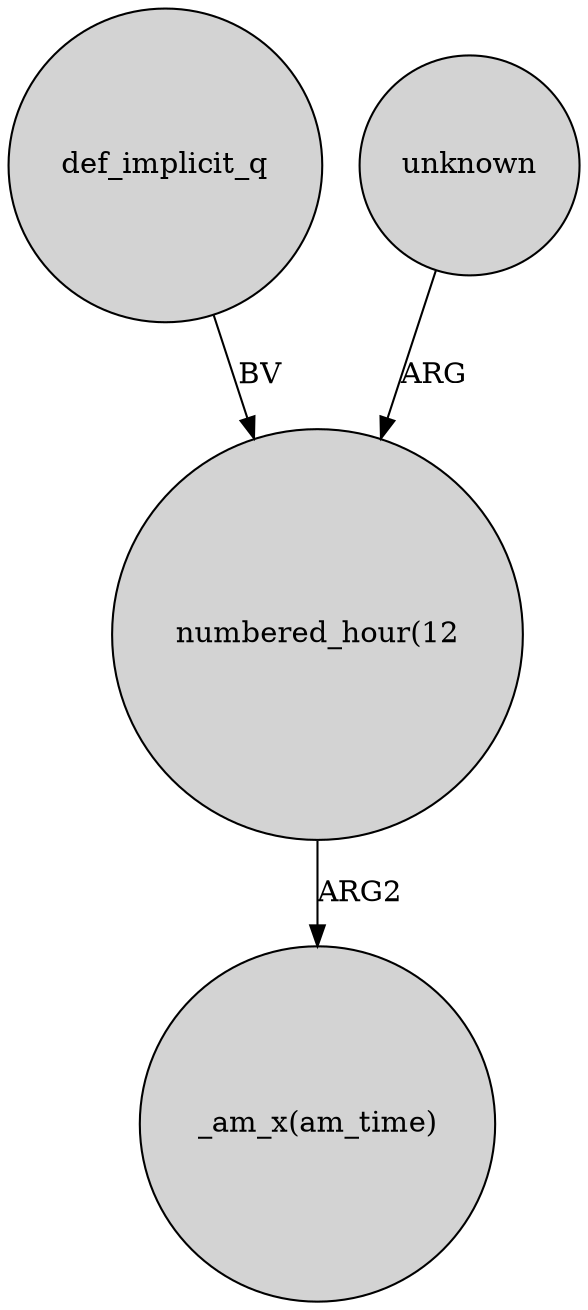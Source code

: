digraph {
	node [shape=circle style=filled]
	def_implicit_q -> "numbered_hour(12":"07)" [label=BV]
	unknown -> "numbered_hour(12":"07)" [label=ARG]
	"numbered_hour(12":"07)" -> "_am_x(am_time)" [label=ARG2]
}
